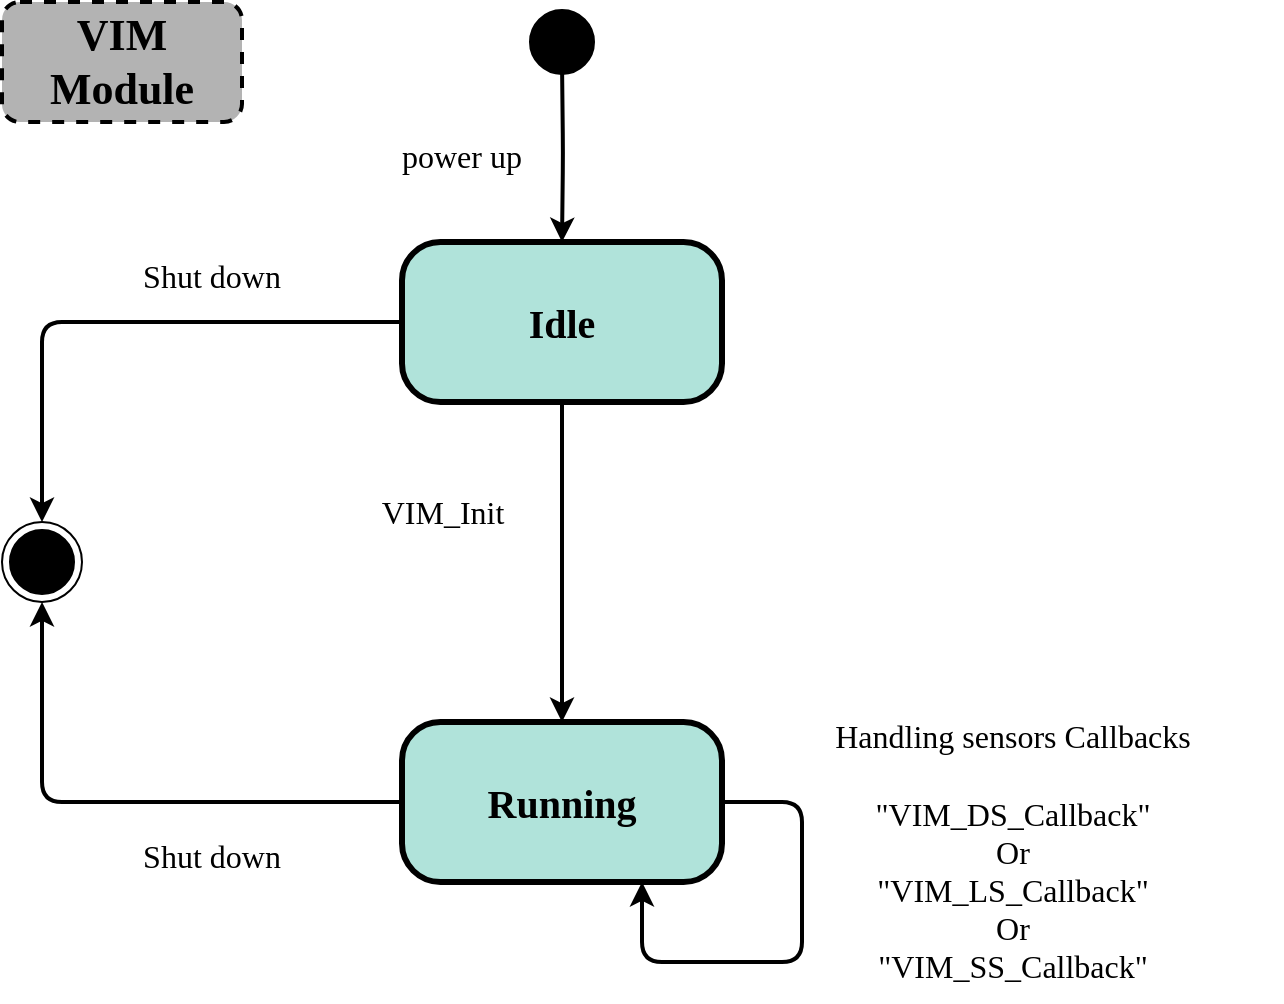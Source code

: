 <mxfile version="20.3.0" type="device"><diagram name="Page-1" id="58cdce13-f638-feb5-8d6f-7d28b1aa9fa0"><mxGraphModel dx="913" dy="582" grid="1" gridSize="10" guides="1" tooltips="1" connect="1" arrows="1" fold="1" page="1" pageScale="1" pageWidth="1100" pageHeight="850" background="none" math="0" shadow="0"><root><mxCell id="0"/><mxCell id="1" parent="0"/><mxCell id="CgOzQKFFu2UHmeR4GRdm-2" value="" style="edgeStyle=orthogonalEdgeStyle;rounded=1;orthogonalLoop=1;jettySize=auto;html=1;strokeColor=#000000;strokeWidth=2;fontFamily=Lucida Console;fontSize=20;fontStyle=1" parent="1" target="382b91b5511bd0f7-6" edge="1"><mxGeometry relative="1" as="geometry"><mxPoint x="400" y="70" as="sourcePoint"/></mxGeometry></mxCell><mxCell id="382b91b5511bd0f7-1" value="" style="ellipse;html=1;shape=startState;fillColor=#000000;strokeColor=#000000;rounded=1;shadow=0;comic=0;labelBackgroundColor=none;fontFamily=Lucida Console;fontSize=20;fontColor=#000000;align=center;direction=south;fontStyle=1" parent="1" vertex="1"><mxGeometry x="380" y="40" width="40" height="40" as="geometry"/></mxCell><mxCell id="CgOzQKFFu2UHmeR4GRdm-5" style="edgeStyle=orthogonalEdgeStyle;rounded=1;orthogonalLoop=1;jettySize=auto;html=1;entryX=0.5;entryY=0;entryDx=0;entryDy=0;strokeColor=#000000;strokeWidth=2;fontFamily=Lucida Console;fontSize=20;fontStyle=1" parent="1" source="382b91b5511bd0f7-6" target="CgOzQKFFu2UHmeR4GRdm-1" edge="1"><mxGeometry relative="1" as="geometry"/></mxCell><mxCell id="CgOzQKFFu2UHmeR4GRdm-6" style="edgeStyle=orthogonalEdgeStyle;rounded=1;orthogonalLoop=1;jettySize=auto;html=1;entryX=0.5;entryY=0;entryDx=0;entryDy=0;strokeColor=#000000;strokeWidth=2;fontFamily=Lucida Console;fontSize=20;fontStyle=1" parent="1" source="382b91b5511bd0f7-6" target="24f968d109e7d6b4-3" edge="1"><mxGeometry relative="1" as="geometry"/></mxCell><mxCell id="382b91b5511bd0f7-6" value="&lt;font style=&quot;font-size: 20px;&quot;&gt;&lt;span style=&quot;font-size: 20px;&quot;&gt;Idle&lt;/span&gt;&lt;/font&gt;" style="rounded=1;whiteSpace=wrap;html=1;arcSize=24;fillColor=#B0E3DA;strokeColor=#000000;shadow=0;comic=0;labelBackgroundColor=none;fontFamily=Lucida Console;fontSize=20;fontColor=#000000;align=center;strokeWidth=3;fontStyle=1" parent="1" vertex="1"><mxGeometry x="320" y="160" width="160" height="80" as="geometry"/></mxCell><mxCell id="24f968d109e7d6b4-3" value="" style="ellipse;html=1;shape=endState;fillColor=#000000;strokeColor=#000000;rounded=1;shadow=0;comic=0;labelBackgroundColor=none;fontFamily=Lucida Console;fontSize=20;fontColor=#000000;align=center;fontStyle=1" parent="1" vertex="1"><mxGeometry x="120" y="300" width="40" height="40" as="geometry"/></mxCell><mxCell id="CgOzQKFFu2UHmeR4GRdm-7" style="edgeStyle=orthogonalEdgeStyle;rounded=1;orthogonalLoop=1;jettySize=auto;html=1;strokeColor=#000000;strokeWidth=2;fontFamily=Lucida Console;fontSize=20;fontStyle=1" parent="1" source="CgOzQKFFu2UHmeR4GRdm-1" target="24f968d109e7d6b4-3" edge="1"><mxGeometry relative="1" as="geometry"/></mxCell><mxCell id="CgOzQKFFu2UHmeR4GRdm-1" value="Running" style="rounded=1;whiteSpace=wrap;html=1;arcSize=24;fillColor=#B0E3DA;strokeColor=#000000;shadow=0;comic=0;labelBackgroundColor=none;fontFamily=Lucida Console;fontSize=20;fontColor=#000000;align=center;strokeWidth=3;fontStyle=1" parent="1" vertex="1"><mxGeometry x="320" y="400" width="160" height="80" as="geometry"/></mxCell><mxCell id="CgOzQKFFu2UHmeR4GRdm-10" value="&lt;font style=&quot;font-size: 16px;&quot;&gt;power up&lt;/font&gt;" style="text;html=1;strokeColor=none;fillColor=none;align=center;verticalAlign=middle;whiteSpace=wrap;rounded=0;strokeWidth=3;fontFamily=Lucida Console;fontSize=20;" parent="1" vertex="1"><mxGeometry x="310" y="100" width="80" height="30" as="geometry"/></mxCell><mxCell id="CgOzQKFFu2UHmeR4GRdm-12" value="&lt;font style=&quot;font-size: 16px;&quot;&gt;Shut down&lt;/font&gt;" style="text;html=1;strokeColor=none;fillColor=none;align=center;verticalAlign=middle;whiteSpace=wrap;rounded=0;strokeWidth=3;fontFamily=Lucida Console;fontSize=20;" parent="1" vertex="1"><mxGeometry x="180" y="160" width="90" height="30" as="geometry"/></mxCell><mxCell id="CgOzQKFFu2UHmeR4GRdm-13" value="&lt;font style=&quot;font-size: 16px;&quot;&gt;Shut down&lt;/font&gt;" style="text;html=1;strokeColor=none;fillColor=none;align=center;verticalAlign=middle;whiteSpace=wrap;rounded=0;strokeWidth=3;fontFamily=Lucida Console;fontSize=20;" parent="1" vertex="1"><mxGeometry x="180" y="450" width="90" height="30" as="geometry"/></mxCell><mxCell id="CgOzQKFFu2UHmeR4GRdm-14" value="VIM_Init" style="text;html=1;align=center;verticalAlign=middle;resizable=0;points=[];autosize=1;strokeColor=none;fillColor=none;fontSize=16;fontFamily=Lucida Console;" parent="1" vertex="1"><mxGeometry x="290" y="280" width="100" height="30" as="geometry"/></mxCell><mxCell id="vJwqAeUcz50nFs0UwOmL-1" value="&lt;b&gt;&lt;font style=&quot;font-size: 22px;&quot;&gt;VIM Module&lt;/font&gt;&lt;/b&gt;" style="rounded=1;whiteSpace=wrap;html=1;dashed=1;strokeColor=default;strokeWidth=2;fontFamily=Lucida Console;fontSize=16;fillColor=#B3B3B3;" parent="1" vertex="1"><mxGeometry x="120" y="40" width="120" height="60" as="geometry"/></mxCell><mxCell id="eQvQwo-b4XIs899UdVNa-5" value="" style="endArrow=classic;html=1;rounded=1;strokeWidth=2;exitX=1;exitY=0.5;exitDx=0;exitDy=0;entryX=0.75;entryY=1;entryDx=0;entryDy=0;" edge="1" parent="1" source="CgOzQKFFu2UHmeR4GRdm-1" target="CgOzQKFFu2UHmeR4GRdm-1"><mxGeometry width="50" height="50" relative="1" as="geometry"><mxPoint x="490" y="440" as="sourcePoint"/><mxPoint x="440" y="520" as="targetPoint"/><Array as="points"><mxPoint x="520" y="440"/><mxPoint x="520" y="520"/><mxPoint x="440" y="520"/></Array></mxGeometry></mxCell><mxCell id="eQvQwo-b4XIs899UdVNa-6" value="&lt;div&gt;Handling sensors Callbacks&lt;br&gt;&lt;br&gt;&lt;/div&gt;&lt;div&gt;&quot;VIM_DS_Callback&quot;&lt;br&gt;Or&lt;/div&gt;&lt;div&gt;&quot;VIM_LS_Callback&quot;&lt;br&gt;Or&lt;/div&gt;&lt;div&gt;&quot;VIM_SS_Callback&quot;&lt;/div&gt;" style="text;html=1;align=center;verticalAlign=middle;resizable=0;points=[];autosize=1;strokeColor=none;fillColor=none;fontSize=16;fontFamily=Lucida Console;" vertex="1" parent="1"><mxGeometry x="490" y="390" width="270" height="150" as="geometry"/></mxCell></root></mxGraphModel></diagram></mxfile>
